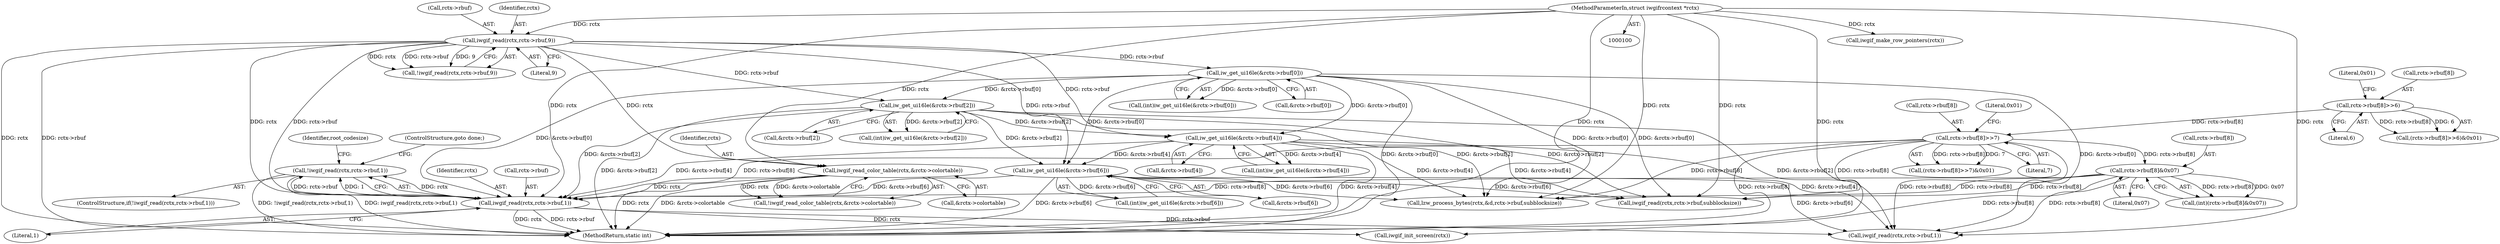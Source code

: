 digraph "0_imageworsener_ca3356eb49fee03e2eaf6b6aff826988c1122d93@API" {
"1000276" [label="(Call,!iwgif_read(rctx,rctx->rbuf,1))"];
"1000277" [label="(Call,iwgif_read(rctx,rctx->rbuf,1))"];
"1000250" [label="(Call,iwgif_read_color_table(rctx,&rctx->colortable))"];
"1000114" [label="(Call,iwgif_read(rctx,rctx->rbuf,9))"];
"1000101" [label="(MethodParameterIn,struct iwgifrcontext *rctx)"];
"1000227" [label="(Call,rctx->rbuf[8]&0x07)"];
"1000212" [label="(Call,rctx->rbuf[8]>>7)"];
"1000199" [label="(Call,rctx->rbuf[8]>>6)"];
"1000140" [label="(Call,iw_get_ui16le(&rctx->rbuf[2]))"];
"1000127" [label="(Call,iw_get_ui16le(&rctx->rbuf[0]))"];
"1000166" [label="(Call,iw_get_ui16le(&rctx->rbuf[6]))"];
"1000153" [label="(Call,iw_get_ui16le(&rctx->rbuf[4]))"];
"1000283" [label="(ControlStructure,goto done;)"];
"1000345" [label="(Call,iwgif_read(rctx,rctx->rbuf,1))"];
"1000138" [label="(Call,(int)iw_get_ui16le(&rctx->rbuf[2]))"];
"1000206" [label="(Literal,0x01)"];
"1000153" [label="(Call,iw_get_ui16le(&rctx->rbuf[4]))"];
"1000228" [label="(Call,rctx->rbuf[8])"];
"1000330" [label="(Call,iwgif_make_row_pointers(rctx))"];
"1000151" [label="(Call,(int)iw_get_ui16le(&rctx->rbuf[4]))"];
"1000277" [label="(Call,iwgif_read(rctx,rctx->rbuf,1))"];
"1000211" [label="(Call,(rctx->rbuf[8]>>7)&0x01)"];
"1000233" [label="(Literal,0x07)"];
"1000276" [label="(Call,!iwgif_read(rctx,rctx->rbuf,1))"];
"1000225" [label="(Call,(int)(rctx->rbuf[8]&0x07))"];
"1000282" [label="(Literal,1)"];
"1000114" [label="(Call,iwgif_read(rctx,rctx->rbuf,9))"];
"1000113" [label="(Call,!iwgif_read(rctx,rctx->rbuf,9))"];
"1000218" [label="(Literal,7)"];
"1000115" [label="(Identifier,rctx)"];
"1000140" [label="(Call,iw_get_ui16le(&rctx->rbuf[2]))"];
"1000310" [label="(Call,iwgif_init_screen(rctx))"];
"1000251" [label="(Identifier,rctx)"];
"1000164" [label="(Call,(int)iw_get_ui16le(&rctx->rbuf[6]))"];
"1000116" [label="(Call,rctx->rbuf)"];
"1000219" [label="(Literal,0x01)"];
"1000198" [label="(Call,(rctx->rbuf[8]>>6)&0x01)"];
"1000101" [label="(MethodParameterIn,struct iwgifrcontext *rctx)"];
"1000199" [label="(Call,rctx->rbuf[8]>>6)"];
"1000205" [label="(Literal,6)"];
"1000200" [label="(Call,rctx->rbuf[8])"];
"1000212" [label="(Call,rctx->rbuf[8]>>7)"];
"1000227" [label="(Call,rctx->rbuf[8]&0x07)"];
"1000249" [label="(Call,!iwgif_read_color_table(rctx,&rctx->colortable))"];
"1000119" [label="(Literal,9)"];
"1000275" [label="(ControlStructure,if(!iwgif_read(rctx,rctx->rbuf,1)))"];
"1000285" [label="(Identifier,root_codesize)"];
"1000127" [label="(Call,iw_get_ui16le(&rctx->rbuf[0]))"];
"1000406" [label="(MethodReturn,static int)"];
"1000252" [label="(Call,&rctx->colortable)"];
"1000377" [label="(Call,lzw_process_bytes(rctx,&d,rctx->rbuf,subblocksize))"];
"1000213" [label="(Call,rctx->rbuf[8])"];
"1000154" [label="(Call,&rctx->rbuf[4])"];
"1000250" [label="(Call,iwgif_read_color_table(rctx,&rctx->colortable))"];
"1000166" [label="(Call,iw_get_ui16le(&rctx->rbuf[6]))"];
"1000368" [label="(Call,iwgif_read(rctx,rctx->rbuf,subblocksize))"];
"1000141" [label="(Call,&rctx->rbuf[2])"];
"1000125" [label="(Call,(int)iw_get_ui16le(&rctx->rbuf[0]))"];
"1000128" [label="(Call,&rctx->rbuf[0])"];
"1000167" [label="(Call,&rctx->rbuf[6])"];
"1000278" [label="(Identifier,rctx)"];
"1000279" [label="(Call,rctx->rbuf)"];
"1000276" -> "1000275"  [label="AST: "];
"1000276" -> "1000277"  [label="CFG: "];
"1000277" -> "1000276"  [label="AST: "];
"1000283" -> "1000276"  [label="CFG: "];
"1000285" -> "1000276"  [label="CFG: "];
"1000276" -> "1000406"  [label="DDG: !iwgif_read(rctx,rctx->rbuf,1)"];
"1000276" -> "1000406"  [label="DDG: iwgif_read(rctx,rctx->rbuf,1)"];
"1000277" -> "1000276"  [label="DDG: rctx"];
"1000277" -> "1000276"  [label="DDG: rctx->rbuf"];
"1000277" -> "1000276"  [label="DDG: 1"];
"1000277" -> "1000282"  [label="CFG: "];
"1000278" -> "1000277"  [label="AST: "];
"1000279" -> "1000277"  [label="AST: "];
"1000282" -> "1000277"  [label="AST: "];
"1000277" -> "1000406"  [label="DDG: rctx"];
"1000277" -> "1000406"  [label="DDG: rctx->rbuf"];
"1000250" -> "1000277"  [label="DDG: rctx"];
"1000114" -> "1000277"  [label="DDG: rctx"];
"1000114" -> "1000277"  [label="DDG: rctx->rbuf"];
"1000101" -> "1000277"  [label="DDG: rctx"];
"1000227" -> "1000277"  [label="DDG: rctx->rbuf[8]"];
"1000140" -> "1000277"  [label="DDG: &rctx->rbuf[2]"];
"1000166" -> "1000277"  [label="DDG: &rctx->rbuf[6]"];
"1000153" -> "1000277"  [label="DDG: &rctx->rbuf[4]"];
"1000212" -> "1000277"  [label="DDG: rctx->rbuf[8]"];
"1000127" -> "1000277"  [label="DDG: &rctx->rbuf[0]"];
"1000277" -> "1000310"  [label="DDG: rctx"];
"1000277" -> "1000345"  [label="DDG: rctx->rbuf"];
"1000250" -> "1000249"  [label="AST: "];
"1000250" -> "1000252"  [label="CFG: "];
"1000251" -> "1000250"  [label="AST: "];
"1000252" -> "1000250"  [label="AST: "];
"1000249" -> "1000250"  [label="CFG: "];
"1000250" -> "1000406"  [label="DDG: rctx"];
"1000250" -> "1000406"  [label="DDG: &rctx->colortable"];
"1000250" -> "1000249"  [label="DDG: rctx"];
"1000250" -> "1000249"  [label="DDG: &rctx->colortable"];
"1000114" -> "1000250"  [label="DDG: rctx"];
"1000101" -> "1000250"  [label="DDG: rctx"];
"1000114" -> "1000113"  [label="AST: "];
"1000114" -> "1000119"  [label="CFG: "];
"1000115" -> "1000114"  [label="AST: "];
"1000116" -> "1000114"  [label="AST: "];
"1000119" -> "1000114"  [label="AST: "];
"1000113" -> "1000114"  [label="CFG: "];
"1000114" -> "1000406"  [label="DDG: rctx"];
"1000114" -> "1000406"  [label="DDG: rctx->rbuf"];
"1000114" -> "1000113"  [label="DDG: rctx"];
"1000114" -> "1000113"  [label="DDG: rctx->rbuf"];
"1000114" -> "1000113"  [label="DDG: 9"];
"1000101" -> "1000114"  [label="DDG: rctx"];
"1000114" -> "1000127"  [label="DDG: rctx->rbuf"];
"1000114" -> "1000140"  [label="DDG: rctx->rbuf"];
"1000114" -> "1000153"  [label="DDG: rctx->rbuf"];
"1000114" -> "1000166"  [label="DDG: rctx->rbuf"];
"1000101" -> "1000100"  [label="AST: "];
"1000101" -> "1000406"  [label="DDG: rctx"];
"1000101" -> "1000310"  [label="DDG: rctx"];
"1000101" -> "1000330"  [label="DDG: rctx"];
"1000101" -> "1000345"  [label="DDG: rctx"];
"1000101" -> "1000368"  [label="DDG: rctx"];
"1000101" -> "1000377"  [label="DDG: rctx"];
"1000227" -> "1000225"  [label="AST: "];
"1000227" -> "1000233"  [label="CFG: "];
"1000228" -> "1000227"  [label="AST: "];
"1000233" -> "1000227"  [label="AST: "];
"1000225" -> "1000227"  [label="CFG: "];
"1000227" -> "1000406"  [label="DDG: rctx->rbuf[8]"];
"1000227" -> "1000225"  [label="DDG: rctx->rbuf[8]"];
"1000227" -> "1000225"  [label="DDG: 0x07"];
"1000212" -> "1000227"  [label="DDG: rctx->rbuf[8]"];
"1000227" -> "1000345"  [label="DDG: rctx->rbuf[8]"];
"1000227" -> "1000368"  [label="DDG: rctx->rbuf[8]"];
"1000227" -> "1000377"  [label="DDG: rctx->rbuf[8]"];
"1000212" -> "1000211"  [label="AST: "];
"1000212" -> "1000218"  [label="CFG: "];
"1000213" -> "1000212"  [label="AST: "];
"1000218" -> "1000212"  [label="AST: "];
"1000219" -> "1000212"  [label="CFG: "];
"1000212" -> "1000406"  [label="DDG: rctx->rbuf[8]"];
"1000212" -> "1000211"  [label="DDG: rctx->rbuf[8]"];
"1000212" -> "1000211"  [label="DDG: 7"];
"1000199" -> "1000212"  [label="DDG: rctx->rbuf[8]"];
"1000212" -> "1000345"  [label="DDG: rctx->rbuf[8]"];
"1000212" -> "1000368"  [label="DDG: rctx->rbuf[8]"];
"1000212" -> "1000377"  [label="DDG: rctx->rbuf[8]"];
"1000199" -> "1000198"  [label="AST: "];
"1000199" -> "1000205"  [label="CFG: "];
"1000200" -> "1000199"  [label="AST: "];
"1000205" -> "1000199"  [label="AST: "];
"1000206" -> "1000199"  [label="CFG: "];
"1000199" -> "1000198"  [label="DDG: rctx->rbuf[8]"];
"1000199" -> "1000198"  [label="DDG: 6"];
"1000140" -> "1000138"  [label="AST: "];
"1000140" -> "1000141"  [label="CFG: "];
"1000141" -> "1000140"  [label="AST: "];
"1000138" -> "1000140"  [label="CFG: "];
"1000140" -> "1000406"  [label="DDG: &rctx->rbuf[2]"];
"1000140" -> "1000138"  [label="DDG: &rctx->rbuf[2]"];
"1000127" -> "1000140"  [label="DDG: &rctx->rbuf[0]"];
"1000140" -> "1000153"  [label="DDG: &rctx->rbuf[2]"];
"1000140" -> "1000166"  [label="DDG: &rctx->rbuf[2]"];
"1000140" -> "1000345"  [label="DDG: &rctx->rbuf[2]"];
"1000140" -> "1000368"  [label="DDG: &rctx->rbuf[2]"];
"1000140" -> "1000377"  [label="DDG: &rctx->rbuf[2]"];
"1000127" -> "1000125"  [label="AST: "];
"1000127" -> "1000128"  [label="CFG: "];
"1000128" -> "1000127"  [label="AST: "];
"1000125" -> "1000127"  [label="CFG: "];
"1000127" -> "1000406"  [label="DDG: &rctx->rbuf[0]"];
"1000127" -> "1000125"  [label="DDG: &rctx->rbuf[0]"];
"1000127" -> "1000153"  [label="DDG: &rctx->rbuf[0]"];
"1000127" -> "1000166"  [label="DDG: &rctx->rbuf[0]"];
"1000127" -> "1000345"  [label="DDG: &rctx->rbuf[0]"];
"1000127" -> "1000368"  [label="DDG: &rctx->rbuf[0]"];
"1000127" -> "1000377"  [label="DDG: &rctx->rbuf[0]"];
"1000166" -> "1000164"  [label="AST: "];
"1000166" -> "1000167"  [label="CFG: "];
"1000167" -> "1000166"  [label="AST: "];
"1000164" -> "1000166"  [label="CFG: "];
"1000166" -> "1000406"  [label="DDG: &rctx->rbuf[6]"];
"1000166" -> "1000164"  [label="DDG: &rctx->rbuf[6]"];
"1000153" -> "1000166"  [label="DDG: &rctx->rbuf[4]"];
"1000166" -> "1000345"  [label="DDG: &rctx->rbuf[6]"];
"1000166" -> "1000368"  [label="DDG: &rctx->rbuf[6]"];
"1000166" -> "1000377"  [label="DDG: &rctx->rbuf[6]"];
"1000153" -> "1000151"  [label="AST: "];
"1000153" -> "1000154"  [label="CFG: "];
"1000154" -> "1000153"  [label="AST: "];
"1000151" -> "1000153"  [label="CFG: "];
"1000153" -> "1000406"  [label="DDG: &rctx->rbuf[4]"];
"1000153" -> "1000151"  [label="DDG: &rctx->rbuf[4]"];
"1000153" -> "1000345"  [label="DDG: &rctx->rbuf[4]"];
"1000153" -> "1000368"  [label="DDG: &rctx->rbuf[4]"];
"1000153" -> "1000377"  [label="DDG: &rctx->rbuf[4]"];
}

